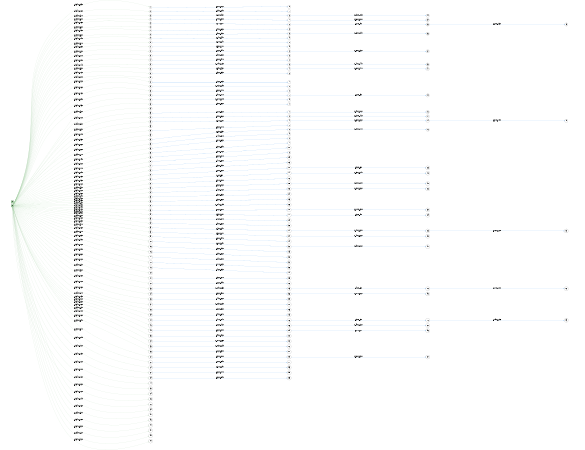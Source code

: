 digraph D {
rankdir=LR
size="4,3"
ratio="fill"
node[color="black",shape="square",fillcolor="darkseagreen3",style="filled"]
 0
 N1
 node[color="black",shape="circle",style=""]
 
edge[style="solid"]
edge[style="solid"]
0->1[label="c=1534.0,t=239.0",color="darkseagreen3"] 
edge[style="solid"]
1->40[label="c=60.0,t=216.0",color="dodgerblue2"] 
edge[style="solid"]
0->2[label="c=1534.0,t=126.0",color="darkseagreen3"] 
edge[style="solid"]
2->27[label="c=69.0,t=189.0",color="dodgerblue2"] 
edge[style="solid"]
0->3[label="c=1534.0,t=91.0",color="darkseagreen3"] 
edge[style="solid"]
3->23[label="c=88.0,t=93.0",color="dodgerblue2"] 
edge[style="solid"]
23->44[label="c=135.0,t=275.0",color="dodgerblue2"] 
edge[style="solid"]
0->4[label="c=1534.0,t=30.0",color="darkseagreen3"] 
edge[style="solid"]
4->17[label="c=79.0,t=130.0",color="dodgerblue2"] 
edge[style="solid"]
17->30[label="c=58.0,t=220.0",color="dodgerblue2"] 
edge[style="solid"]
0->5[label="c=1534.0,t=105.0",color="darkseagreen3"] 
edge[style="solid"]
5->28[label="c=77.0,t=82.0",color="dodgerblue2"] 
edge[style="solid"]
28->38[label="c=87.0,t=97.0",color="dodgerblue2"] 
edge[style="solid"]
38->48[label="c=60.0,t=135.0",color="dodgerblue2"] 
edge[style="solid"]
0->6[label="c=1534.0,t=33.0",color="darkseagreen3"] 
edge[style="solid"]
0->7[label="c=1534.0,t=192.0",color="darkseagreen3"] 
edge[style="solid"]
7->43[label="c=94.0,t=205.0",color="dodgerblue2"] 
edge[style="solid"]
0->8[label="c=1534.0,t=53.0",color="darkseagreen3"] 
edge[style="solid"]
8->25[label="c=90.0,t=242.0",color="dodgerblue2"] 
edge[style="solid"]
25->56[label="c=63.0,t=169.0",color="dodgerblue2"] 
edge[style="solid"]
0->9[label="c=1534.0,t=179.0",color="darkseagreen3"] 
edge[style="solid"]
9->39[label="c=74.0,t=94.0",color="dodgerblue2"] 
edge[style="solid"]
0->10[label="c=1534.0,t=31.0",color="darkseagreen3"] 
edge[style="solid"]
10->20[label="c=21.0,t=64.0",color="dodgerblue2"] 
edge[style="solid"]
0->11[label="c=1534.0,t=225.0",color="darkseagreen3"] 
edge[style="solid"]
11->49[label="c=53.0,t=77.0",color="dodgerblue2"] 
edge[style="solid"]
0->12[label="c=1534.0,t=73.0",color="darkseagreen3"] 
edge[style="solid"]
12->33[label="c=66.0,t=194.0",color="dodgerblue2"] 
edge[style="solid"]
33->61[label="c=82.0,t=165.0",color="dodgerblue2"] 
edge[style="solid"]
0->13[label="c=1534.0,t=211.0",color="darkseagreen3"] 
edge[style="solid"]
13->53[label="c=92.0,t=203.0",color="dodgerblue2"] 
edge[style="solid"]
0->14[label="c=1534.0,t=240.0",color="darkseagreen3"] 
edge[style="solid"]
14->50[label="c=30.0,t=197.0",color="dodgerblue2"] 
edge[style="solid"]
0->15[label="c=1534.0,t=114.0",color="darkseagreen3"] 
edge[style="solid"]
15->46[label="c=119.0,t=137.0",color="dodgerblue2"] 
edge[style="solid"]
46->58[label="c=41.0,t=144.0",color="dodgerblue2"] 
edge[style="solid"]
0->16[label="c=1534.0,t=53.0",color="darkseagreen3"] 
edge[style="solid"]
16->24[label="c=39.0,t=93.0",color="dodgerblue2"] 
edge[style="solid"]
24->41[label="c=82.0,t=147.0",color="dodgerblue2"] 
edge[style="solid"]
0->18[label="c=1534.0,t=113.0",color="darkseagreen3"] 
edge[style="solid"]
18->36[label="c=53.0,t=255.0",color="dodgerblue2"] 
edge[style="solid"]
0->19[label="c=1534.0,t=221.0",color="darkseagreen3"] 
edge[style="solid"]
0->21[label="c=1534.0,t=154.0",color="darkseagreen3"] 
edge[style="solid"]
21->47[label="c=75.0,t=275.0",color="dodgerblue2"] 
edge[style="solid"]
0->22[label="c=1534.0,t=160.0",color="darkseagreen3"] 
edge[style="solid"]
22->60[label="c=103.0,t=219.0",color="dodgerblue2"] 
edge[style="solid"]
0->26[label="c=1534.0,t=148.0",color="darkseagreen3"] 
edge[style="solid"]
26->52[label="c=65.0,t=141.0",color="dodgerblue2"] 
edge[style="solid"]
0->29[label="c=1534.0,t=229.0",color="darkseagreen3"] 
edge[style="solid"]
29->67[label="c=91.0,t=111.0",color="dodgerblue2"] 
edge[style="solid"]
67->79[label="c=62.0,t=96.0",color="dodgerblue2"] 
edge[style="solid"]
0->31[label="c=1534.0,t=195.0",color="darkseagreen3"] 
edge[style="solid"]
31->69[label="c=167.0,t=214.0",color="dodgerblue2"] 
edge[style="solid"]
0->32[label="c=1534.0,t=98.0",color="darkseagreen3"] 
edge[style="solid"]
32->54[label="c=50.0,t=288.0",color="dodgerblue2"] 
edge[style="solid"]
0->34[label="c=1534.0,t=172.0",color="darkseagreen3"] 
edge[style="solid"]
0->35[label="c=1534.0,t=53.0",color="darkseagreen3"] 
edge[style="solid"]
35->51[label="c=81.0,t=232.0",color="dodgerblue2"] 
edge[style="solid"]
51->73[label="c=19.0,t=106.0",color="dodgerblue2"] 
edge[style="solid"]
0->37[label="c=1534.0,t=25.0",color="darkseagreen3"] 
edge[style="solid"]
37->42[label="c=29.0,t=228.0",color="dodgerblue2"] 
edge[style="solid"]
42->77[label="c=130.0,t=142.0",color="dodgerblue2"] 
edge[style="solid"]
0->45[label="c=1534.0,t=124.0",color="darkseagreen3"] 
edge[style="solid"]
45->64[label="c=37.0,t=80.0",color="dodgerblue2"] 
edge[style="solid"]
64->74[label="c=63.0,t=136.0",color="dodgerblue2"] 
edge[style="solid"]
74->97[label="c=51.0,t=140.0",color="dodgerblue2"] 
edge[style="solid"]
0->55[label="c=1534.0,t=155.0",color="darkseagreen3"] 
edge[style="solid"]
0->57[label="c=1534.0,t=206.0",color="darkseagreen3"] 
edge[style="solid"]
57->82[label="c=35.0,t=177.0",color="dodgerblue2"] 
edge[style="solid"]
0->59[label="c=1534.0,t=222.0",color="darkseagreen3"] 
edge[style="solid"]
0->62[label="c=1534.0,t=71.0",color="darkseagreen3"] 
edge[style="solid"]
62->72[label="c=23.0,t=55.0",color="dodgerblue2"] 
edge[style="solid"]
72->78[label="c=20.0,t=111.0",color="dodgerblue2"] 
edge[style="solid"]
0->63[label="c=1534.0,t=149.0",color="darkseagreen3"] 
edge[style="solid"]
63->89[label="c=74.0,t=281.0",color="dodgerblue2"] 
edge[style="solid"]
0->65[label="c=1534.0,t=157.0",color="darkseagreen3"] 
edge[style="solid"]
65->92[label="c=37.0,t=265.0",color="dodgerblue2"] 
edge[style="solid"]
0->66[label="c=1534.0,t=117.0",color="darkseagreen3"] 
edge[style="solid"]
66->91[label="c=50.0,t=239.0",color="dodgerblue2"] 
edge[style="solid"]
0->68[label="c=1534.0,t=219.0",color="darkseagreen3"] 
edge[style="solid"]
68->111[label="c=51.0,t=176.0",color="dodgerblue2"] 
edge[style="solid"]
0->70[label="c=1534.0,t=123.0",color="darkseagreen3"] 
edge[style="solid"]
70->96[label="c=63.0,t=211.0",color="dodgerblue2"] 
edge[style="solid"]
0->71[label="c=1534.0,t=198.0",color="darkseagreen3"] 
edge[style="solid"]
71->109[label="c=47.0,t=280.0",color="dodgerblue2"] 
edge[style="solid"]
0->75[label="c=1534.0,t=161.0",color="darkseagreen3"] 
edge[style="solid"]
75->115[label="c=53.0,t=242.0",color="dodgerblue2"] 
edge[style="solid"]
0->76[label="c=1534.0,t=93.0",color="darkseagreen3"] 
edge[style="solid"]
76->101[label="c=60.0,t=162.0",color="dodgerblue2"] 
edge[style="solid"]
101->125[label="c=25.0,t=83.0",color="dodgerblue2"] 
edge[style="solid"]
0->80[label="c=1534.0,t=137.0",color="darkseagreen3"] 
edge[style="solid"]
80->104[label="c=8.0,t=63.0",color="dodgerblue2"] 
edge[style="solid"]
104->118[label="c=25.0,t=224.0",color="dodgerblue2"] 
edge[style="solid"]
0->81[label="c=1534.0,t=156.0",color="darkseagreen3"] 
edge[style="solid"]
81->116[label="c=51.0,t=210.0",color="dodgerblue2"] 
edge[style="solid"]
0->83[label="c=1534.0,t=49.0",color="darkseagreen3"] 
edge[style="solid"]
83->100[label="c=56.0,t=248.0",color="dodgerblue2"] 
edge[style="solid"]
100->140[label="c=51.0,t=122.0",color="dodgerblue2"] 
edge[style="solid"]
0->84[label="c=1534.0,t=113.0",color="darkseagreen3"] 
edge[style="solid"]
84->108[label="c=48.0,t=118.0",color="dodgerblue2"] 
edge[style="solid"]
108->128[label="c=13.0,t=138.0",color="dodgerblue2"] 
edge[style="solid"]
0->85[label="c=1534.0,t=195.0",color="darkseagreen3"] 
edge[style="solid"]
85->124[label="c=53.0,t=253.0",color="dodgerblue2"] 
edge[style="solid"]
0->86[label="c=1534.0,t=45.0",color="darkseagreen3"] 
edge[style="solid"]
86->103[label="c=63.0,t=288.0",color="dodgerblue2"] 
edge[style="solid"]
0->87[label="c=1534.0,t=139.0",color="darkseagreen3"] 
edge[style="solid"]
87->126[label="c=124.0,t=124.0",color="dodgerblue2"] 
edge[style="solid"]
0->88[label="c=1534.0,t=109.0",color="darkseagreen3"] 
edge[style="solid"]
88->110[label="c=26.0,t=160.0",color="dodgerblue2"] 
edge[style="solid"]
110->150[label="c=112.0,t=130.0",color="dodgerblue2"] 
edge[style="solid"]
0->90[label="c=1534.0,t=115.0",color="darkseagreen3"] 
edge[style="solid"]
90->117[label="c=33.0,t=60.0",color="dodgerblue2"] 
edge[style="solid"]
117->129[label="c=63.0,t=79.0",color="dodgerblue2"] 
edge[style="solid"]
0->93[label="c=1534.0,t=74.0",color="darkseagreen3"] 
edge[style="solid"]
93->119[label="c=76.0,t=187.0",color="dodgerblue2"] 
edge[style="solid"]
0->94[label="c=1534.0,t=159.0",color="darkseagreen3"] 
edge[style="solid"]
94->130[label="c=92.0,t=262.0",color="dodgerblue2"] 
edge[style="solid"]
0->95[label="c=1534.0,t=88.0",color="darkseagreen3"] 
edge[style="solid"]
95->114[label="c=42.0,t=54.0",color="dodgerblue2"] 
edge[style="solid"]
114->123[label="c=47.0,t=132.0",color="dodgerblue2"] 
edge[style="solid"]
123->157[label="c=128.0,t=182.0",color="dodgerblue2"] 
edge[style="solid"]
0->98[label="c=1534.0,t=113.0",color="darkseagreen3"] 
edge[style="solid"]
98->127[label="c=56.0,t=67.0",color="dodgerblue2"] 
edge[style="solid"]
127->136[label="c=47.0,t=268.0",color="dodgerblue2"] 
edge[style="solid"]
0->99[label="c=1534.0,t=225.0",color="darkseagreen3"] 
edge[style="solid"]
99->144[label="c=52.0,t=194.0",color="dodgerblue2"] 
edge[style="solid"]
0->102[label="c=1534.0,t=91.0",color="darkseagreen3"] 
edge[style="solid"]
102->131[label="c=60.0,t=89.0",color="dodgerblue2"] 
edge[style="solid"]
131->141[label="c=39.0,t=226.0",color="dodgerblue2"] 
edge[style="solid"]
0->105[label="c=1534.0,t=188.0",color="darkseagreen3"] 
edge[style="solid"]
105->143[label="c=58.0,t=242.0",color="dodgerblue2"] 
edge[style="solid"]
0->106[label="c=1534.0,t=87.0",color="darkseagreen3"] 
edge[style="solid"]
106->132[label="c=69.0,t=226.0",color="dodgerblue2"] 
edge[style="solid"]
0->107[label="c=1534.0,t=223.0",color="darkseagreen3"] 
edge[style="solid"]
107->151[label="c=54.0,t=150.0",color="dodgerblue2"] 
edge[style="solid"]
0->112[label="c=1534.0,t=190.0",color="darkseagreen3"] 
edge[style="solid"]
112->152[label="c=77.0,t=165.0",color="dodgerblue2"] 
edge[style="solid"]
0->113[label="c=1534.0,t=178.0",color="darkseagreen3"] 
edge[style="solid"]
113->147[label="c=46.0,t=153.0",color="dodgerblue2"] 
edge[style="solid"]
0->120[label="c=1534.0,t=240.0",color="darkseagreen3"] 
edge[style="solid"]
0->121[label="c=1534.0,t=226.0",color="darkseagreen3"] 
edge[style="solid"]
121->165[label="c=58.0,t=167.0",color="dodgerblue2"] 
edge[style="solid"]
0->122[label="c=1534.0,t=187.0",color="darkseagreen3"] 
edge[style="solid"]
122->160[label="c=86.0,t=199.0",color="dodgerblue2"] 
edge[style="solid"]
0->133[label="c=1534.0,t=23.0",color="darkseagreen3"] 
edge[style="solid"]
133->146[label="c=129.0,t=235.0",color="dodgerblue2"] 
edge[style="solid"]
146->172[label="c=45.0,t=83.0",color="dodgerblue2"] 
edge[style="solid"]
172->180[label="c=77.0,t=121.0",color="dodgerblue2"] 
edge[style="solid"]
0->134[label="c=1534.0,t=96.0",color="darkseagreen3"] 
edge[style="solid"]
134->156[label="c=85.0,t=290.0",color="dodgerblue2"] 
edge[style="solid"]
156->192[label="c=107.0,t=86.0",color="dodgerblue2"] 
edge[style="solid"]
0->135[label="c=1534.0,t=160.0",color="darkseagreen3"] 
edge[style="solid"]
135->159[label="c=44.0,t=188.0",color="dodgerblue2"] 
edge[style="solid"]
0->137[label="c=1534.0,t=172.0",color="darkseagreen3"] 
edge[style="solid"]
137->170[label="c=125.0,t=273.0",color="dodgerblue2"] 
edge[style="solid"]
0->138[label="c=1534.0,t=162.0",color="darkseagreen3"] 
edge[style="solid"]
138->163[label="c=63.0,t=253.0",color="dodgerblue2"] 
edge[style="solid"]
0->139[label="c=1534.0,t=27.0",color="darkseagreen3"] 
edge[style="solid"]
139->148[label="c=94.0,t=264.0",color="dodgerblue2"] 
edge[style="solid"]
0->142[label="c=1534.0,t=169.0",color="darkseagreen3"] 
edge[style="solid"]
142->168[label="c=47.0,t=124.0",color="dodgerblue2"] 
edge[style="solid"]
168->178[label="c=50.0,t=75.0",color="dodgerblue2"] 
edge[style="solid"]
178->196[label="c=109.0,t=103.0",color="dodgerblue2"] 
edge[style="solid"]
0->145[label="c=1534.0,t=131.0",color="darkseagreen3"] 
edge[style="solid"]
145->166[label="c=26.0,t=148.0",color="dodgerblue2"] 
edge[style="solid"]
166->182[label="c=49.0,t=163.0",color="dodgerblue2"] 
edge[style="solid"]
0->149[label="c=1534.0,t=226.0",color="darkseagreen3"] 
edge[style="solid"]
149->179[label="c=63.0,t=120.0",color="dodgerblue2"] 
edge[style="solid"]
179->198[label="c=81.0,t=67.0",color="dodgerblue2"] 
edge[style="solid"]
0->153[label="c=1534.0,t=180.0",color="darkseagreen3"] 
edge[style="solid"]
153->181[label="c=99.0,t=193.0",color="dodgerblue2"] 
edge[style="solid"]
0->154[label="c=1534.0,t=75.0",color="darkseagreen3"] 
edge[style="solid"]
154->173[label="c=121.0,t=286.0",color="dodgerblue2"] 
edge[style="solid"]
0->155[label="c=1534.0,t=110.0",color="darkseagreen3"] 
edge[style="solid"]
155->176[label="c=105.0,t=224.0",color="dodgerblue2"] 
edge[style="solid"]
0->158[label="c=1534.0,t=180.0",color="darkseagreen3"] 
edge[style="solid"]
158->177[label="c=26.0,t=250.0",color="dodgerblue2"] 
edge[style="solid"]
0->161[label="c=1534.0,t=89.0",color="darkseagreen3"] 
edge[style="solid"]
161->175[label="c=52.0,t=100.0",color="dodgerblue2"] 
edge[style="solid"]
175->187[label="c=50.0,t=250.0",color="dodgerblue2"] 
edge[style="solid"]
0->162[label="c=1534.0,t=54.0",color="darkseagreen3"] 
edge[style="solid"]
162->171[label="c=22.0,t=229.0",color="dodgerblue2"] 
edge[style="solid"]
0->164[label="c=1534.0,t=224.0",color="darkseagreen3"] 
edge[style="solid"]
164->195[label="c=31.0,t=89.0",color="dodgerblue2"] 
edge[style="solid"]
0->167[label="c=1534.0,t=151.0",color="darkseagreen3"] 
edge[style="solid"]
167->190[label="c=63.0,t=114.0",color="dodgerblue2"] 
edge[style="solid"]
0->169[label="c=1534.0,t=125.0",color="darkseagreen3"] 
edge[style="solid"]
169->185[label="c=65.0,t=209.0",color="dodgerblue2"] 
edge[style="solid"]
0->174[label="c=1534.0,t=187.0",color="darkseagreen3"] 
edge[style="solid"]
0->183[label="c=1534.0,t=101.0",color="darkseagreen3"] 
edge[style="solid"]
0->184[label="c=1534.0,t=180.0",color="darkseagreen3"] 
edge[style="solid"]
0->186[label="c=1534.0,t=213.0",color="darkseagreen3"] 
edge[style="solid"]
0->188[label="c=1534.0,t=187.0",color="darkseagreen3"] 
edge[style="solid"]
0->189[label="c=1534.0,t=124.0",color="darkseagreen3"] 
edge[style="solid"]
0->191[label="c=1534.0,t=168.0",color="darkseagreen3"] 
edge[style="solid"]
0->193[label="c=1534.0,t=50.0",color="darkseagreen3"] 
edge[style="solid"]
0->194[label="c=1534.0,t=122.0",color="darkseagreen3"] 
edge[style="solid"]
0->197[label="c=1534.0,t=234.0",color="darkseagreen3"] 
edge[style="solid"]
0->199[label="c=1534.0,t=76.0",color="darkseagreen3"] 
edge[style="solid"]
0->200[label="c=1534.0,t=151.0",color="darkseagreen3"] 
}